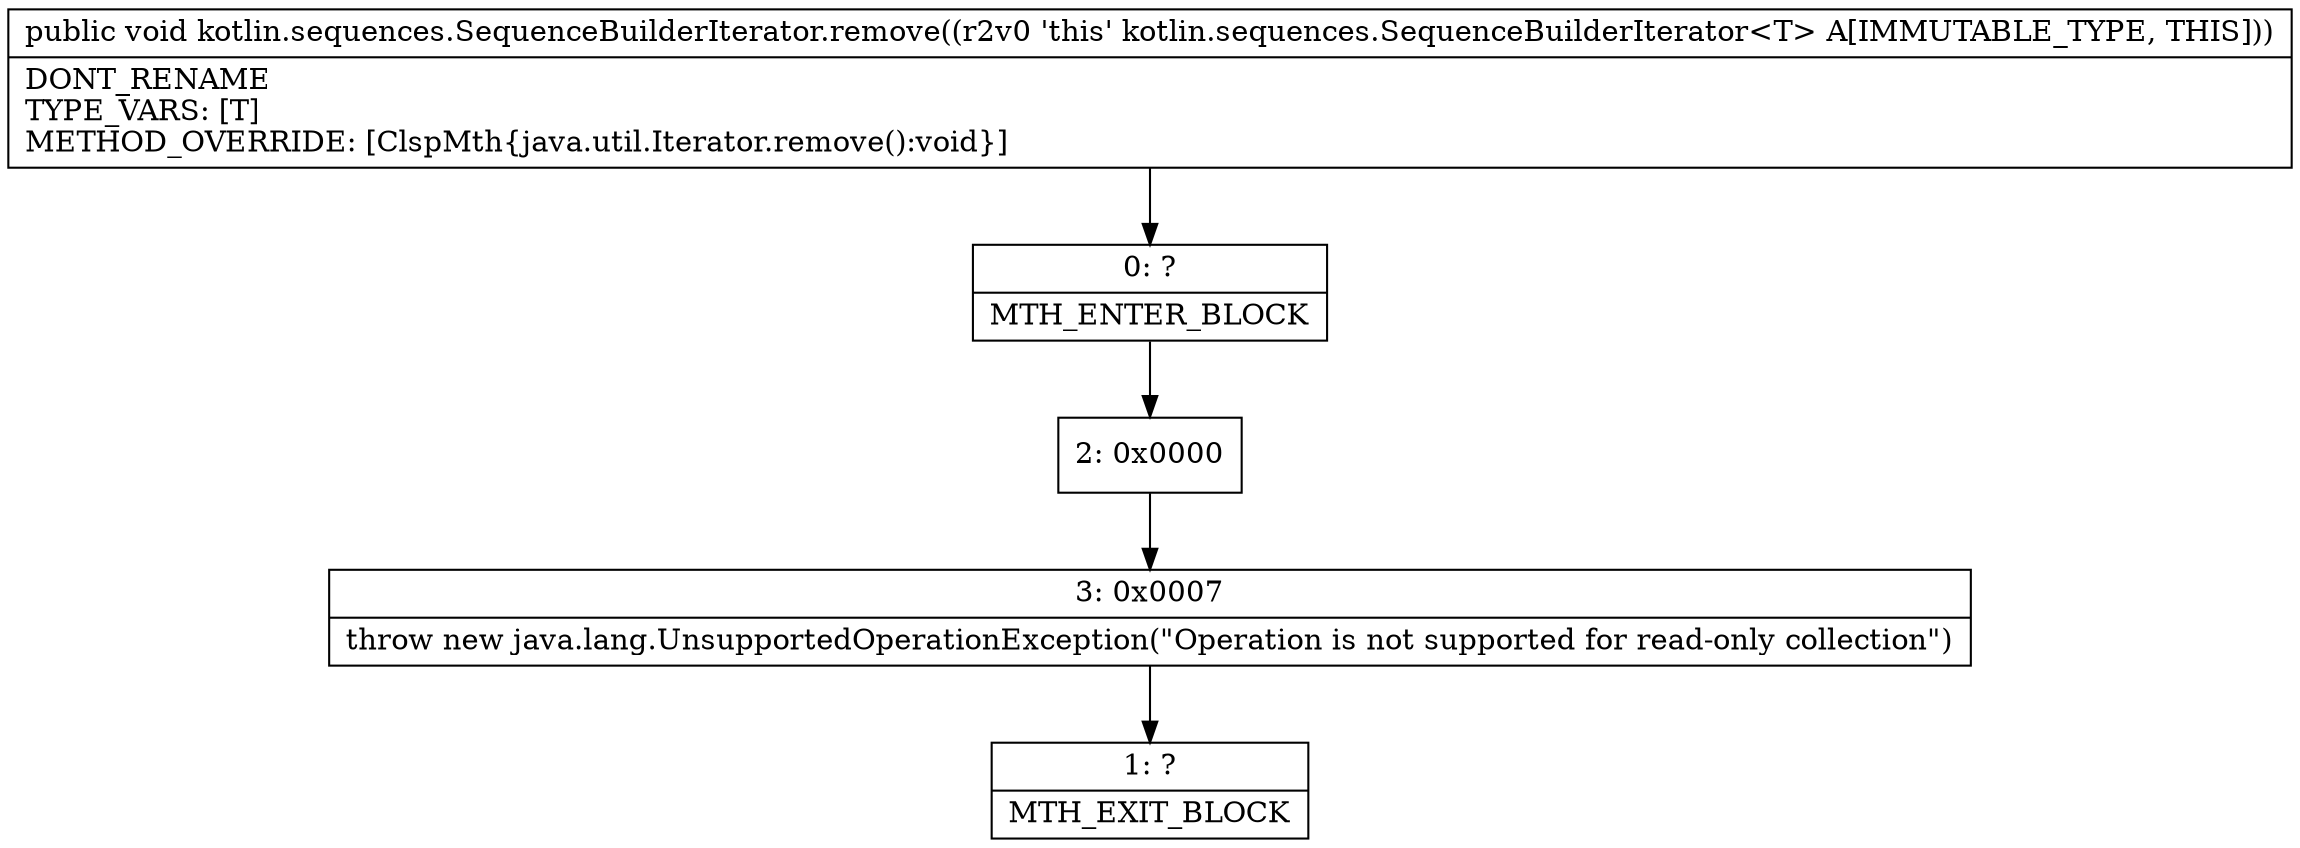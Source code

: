 digraph "CFG forkotlin.sequences.SequenceBuilderIterator.remove()V" {
Node_0 [shape=record,label="{0\:\ ?|MTH_ENTER_BLOCK\l}"];
Node_2 [shape=record,label="{2\:\ 0x0000}"];
Node_3 [shape=record,label="{3\:\ 0x0007|throw new java.lang.UnsupportedOperationException(\"Operation is not supported for read\-only collection\")\l}"];
Node_1 [shape=record,label="{1\:\ ?|MTH_EXIT_BLOCK\l}"];
MethodNode[shape=record,label="{public void kotlin.sequences.SequenceBuilderIterator.remove((r2v0 'this' kotlin.sequences.SequenceBuilderIterator\<T\> A[IMMUTABLE_TYPE, THIS]))  | DONT_RENAME\lTYPE_VARS: [T]\lMETHOD_OVERRIDE: [ClspMth\{java.util.Iterator.remove():void\}]\l}"];
MethodNode -> Node_0;Node_0 -> Node_2;
Node_2 -> Node_3;
Node_3 -> Node_1;
}

